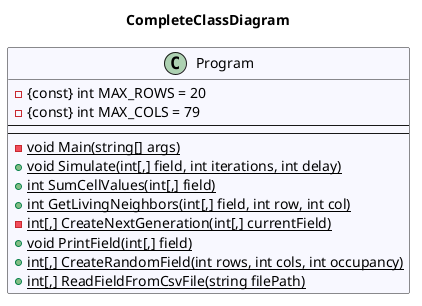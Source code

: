 @startuml CompleteClassDiagram
title CompleteClassDiagram
 class Program #GhostWhite {
- {const} int MAX_ROWS = 20
- {const} int MAX_COLS = 79
---
---
- {static} void Main(string[] args)
+ {static} void Simulate(int[,] field, int iterations, int delay)
+ {static} int SumCellValues(int[,] field)
+ {static} int GetLivingNeighbors(int[,] field, int row, int col)
- {static} int[,] CreateNextGeneration(int[,] currentField)
+ {static} void PrintField(int[,] field)
+ {static} int[,] CreateRandomField(int rows, int cols, int occupancy)
+ {static} int[,] ReadFieldFromCsvFile(string filePath)
}
@enduml
